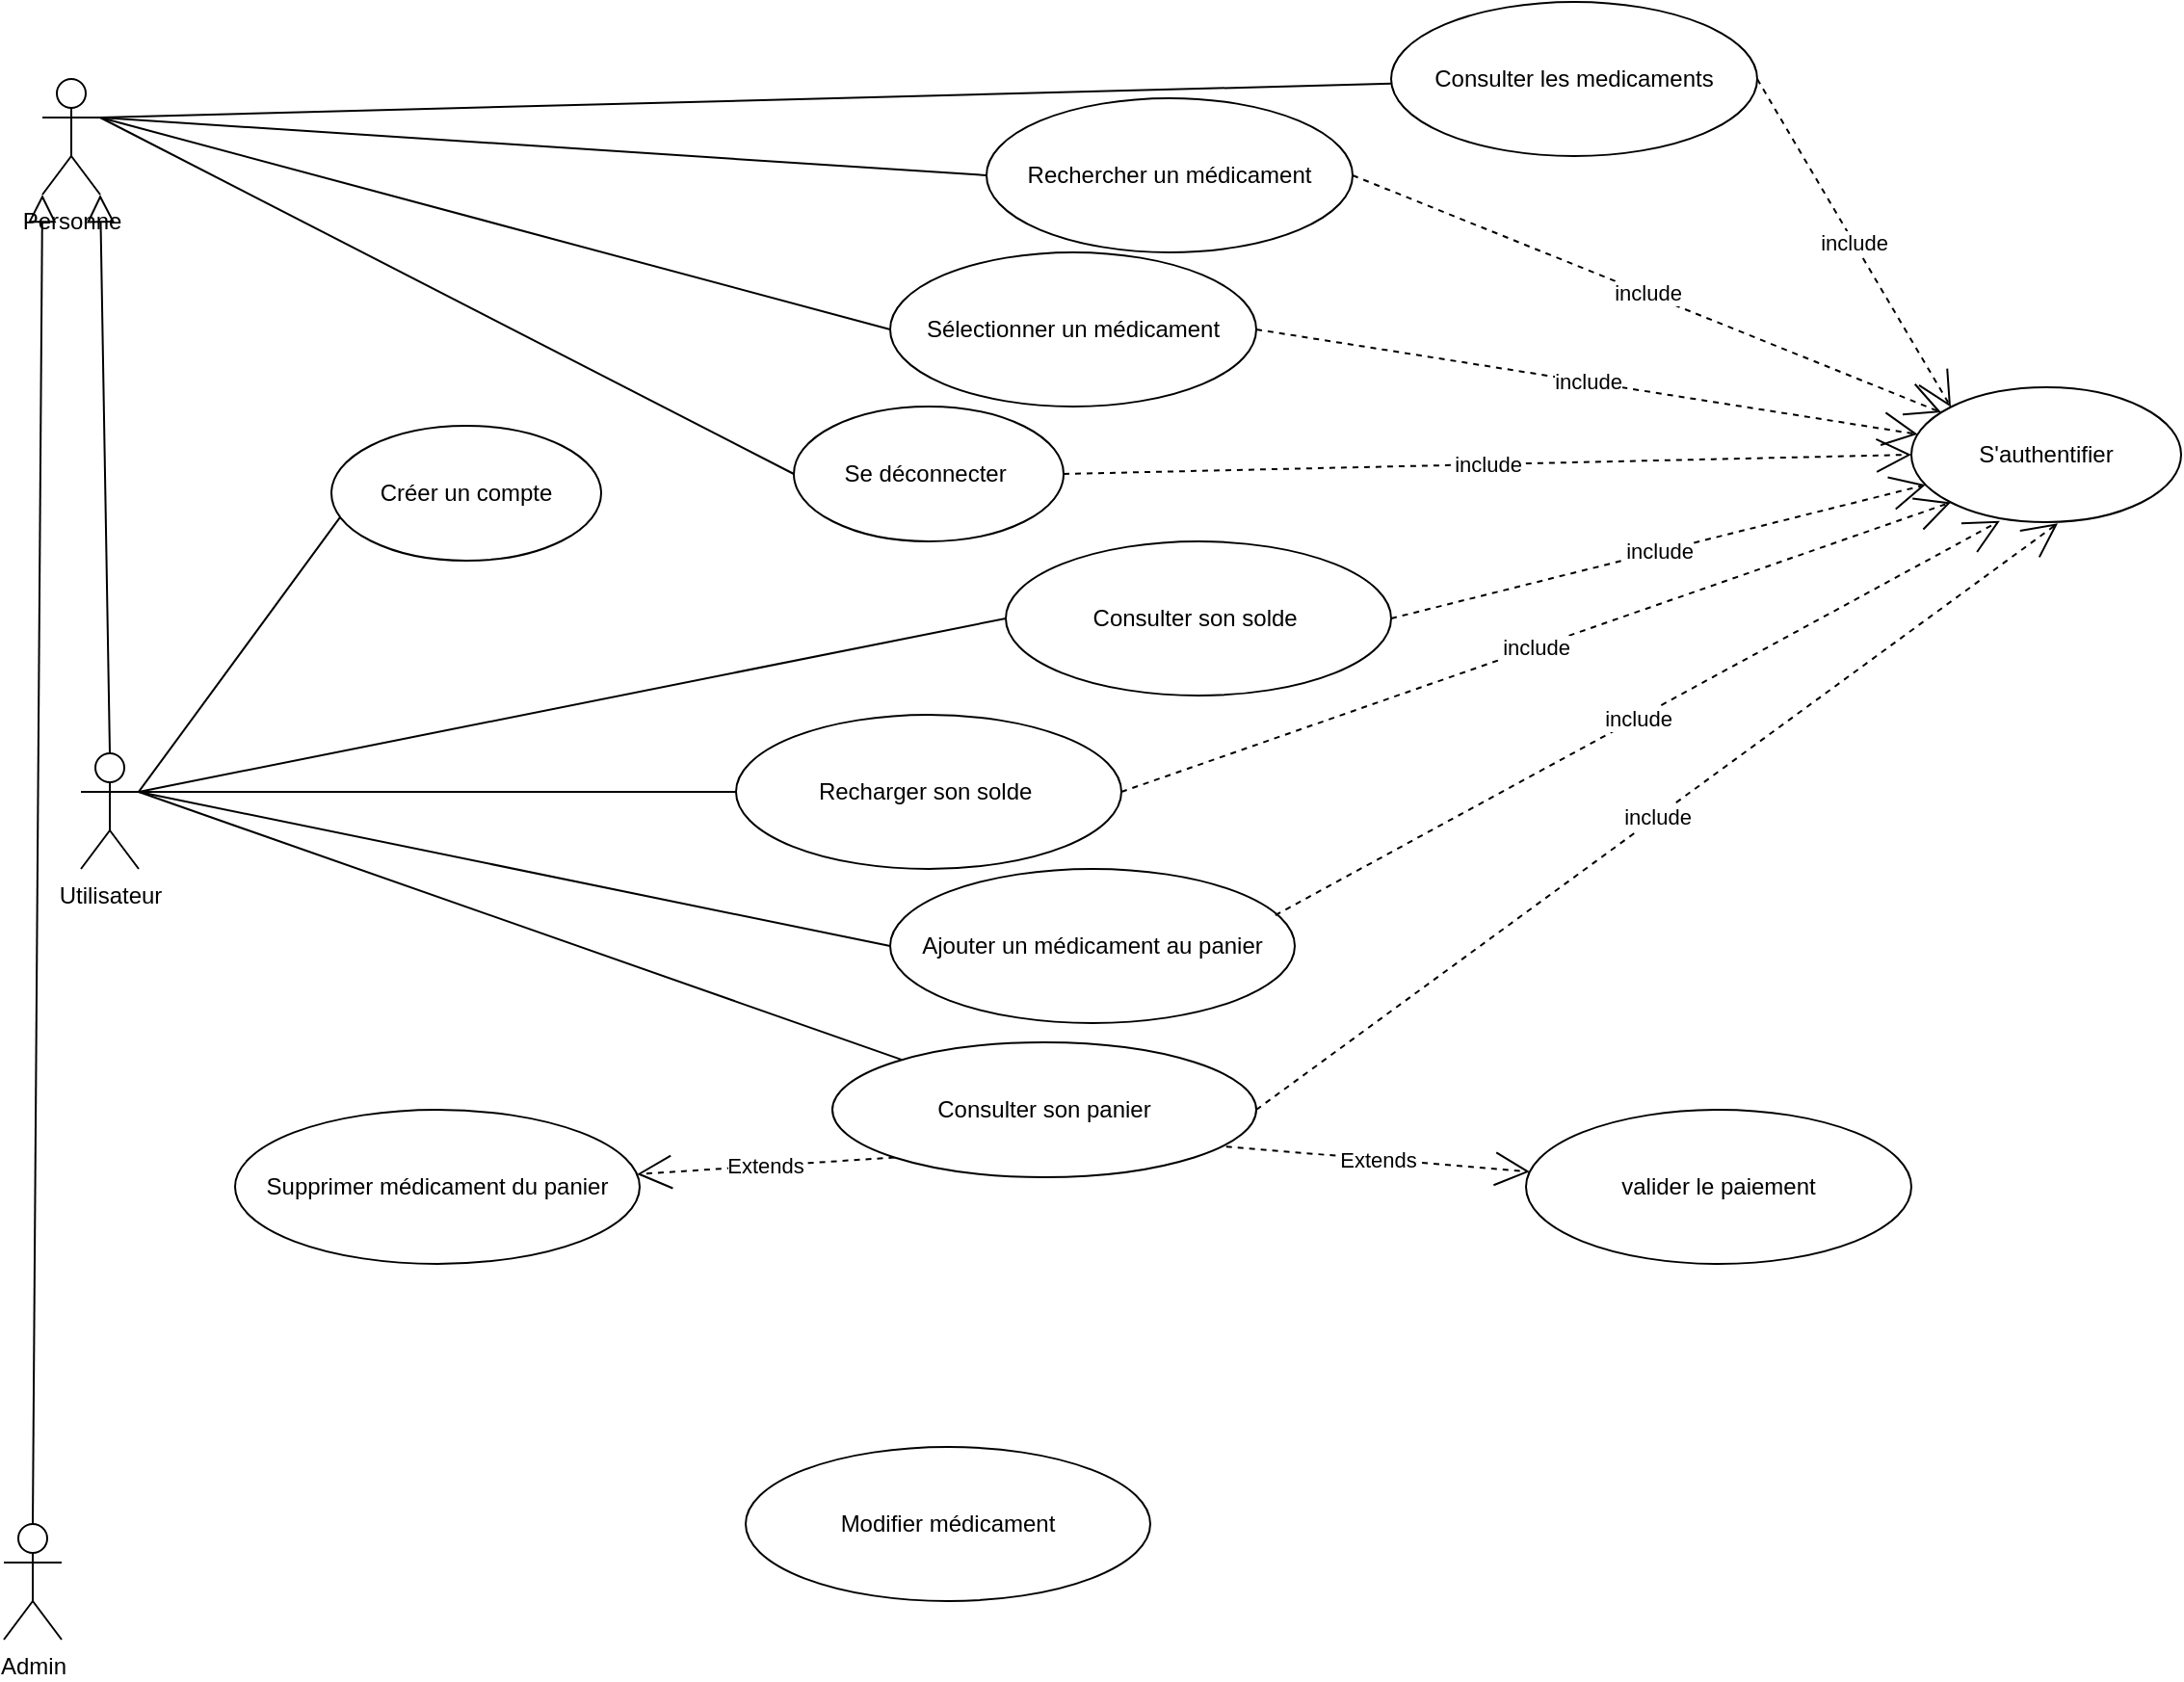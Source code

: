 <mxfile version="20.7.4" type="github">
  <diagram id="uB-ajJ8kwNB5hq3RmFBL" name="Page-1">
    <mxGraphModel dx="1366" dy="673" grid="1" gridSize="10" guides="1" tooltips="1" connect="1" arrows="1" fold="1" page="1" pageScale="1" pageWidth="827" pageHeight="1169" math="0" shadow="0">
      <root>
        <mxCell id="0" />
        <mxCell id="1" parent="0" />
        <mxCell id="0BrNyvwArR-tmmYnp_Iz-15" style="rounded=0;orthogonalLoop=1;jettySize=auto;html=1;exitX=1;exitY=0.333;exitDx=0;exitDy=0;exitPerimeter=0;entryX=0;entryY=0.5;entryDx=0;entryDy=0;endArrow=none;endFill=0;" edge="1" parent="1" source="0BrNyvwArR-tmmYnp_Iz-1" target="0BrNyvwArR-tmmYnp_Iz-13">
          <mxGeometry relative="1" as="geometry" />
        </mxCell>
        <mxCell id="0BrNyvwArR-tmmYnp_Iz-16" style="rounded=0;orthogonalLoop=1;jettySize=auto;html=1;exitX=1;exitY=0.333;exitDx=0;exitDy=0;exitPerimeter=0;entryX=0;entryY=0.5;entryDx=0;entryDy=0;endArrow=none;endFill=0;" edge="1" parent="1" source="0BrNyvwArR-tmmYnp_Iz-1" target="0BrNyvwArR-tmmYnp_Iz-14">
          <mxGeometry relative="1" as="geometry" />
        </mxCell>
        <mxCell id="0BrNyvwArR-tmmYnp_Iz-18" style="edgeStyle=none;rounded=0;orthogonalLoop=1;jettySize=auto;html=1;exitX=1;exitY=0.333;exitDx=0;exitDy=0;exitPerimeter=0;endArrow=none;endFill=0;" edge="1" parent="1" source="0BrNyvwArR-tmmYnp_Iz-1" target="0BrNyvwArR-tmmYnp_Iz-17">
          <mxGeometry relative="1" as="geometry" />
        </mxCell>
        <mxCell id="0BrNyvwArR-tmmYnp_Iz-1" value="Personne" style="shape=umlActor;verticalLabelPosition=bottom;verticalAlign=top;html=1;outlineConnect=0;" vertex="1" parent="1">
          <mxGeometry x="140" y="50" width="30" height="60" as="geometry" />
        </mxCell>
        <mxCell id="0BrNyvwArR-tmmYnp_Iz-28" style="edgeStyle=none;rounded=0;orthogonalLoop=1;jettySize=auto;html=1;exitX=1;exitY=0.333;exitDx=0;exitDy=0;exitPerimeter=0;entryX=0;entryY=0.5;entryDx=0;entryDy=0;endArrow=none;endFill=0;" edge="1" parent="1" source="0BrNyvwArR-tmmYnp_Iz-2" target="0BrNyvwArR-tmmYnp_Iz-21">
          <mxGeometry relative="1" as="geometry" />
        </mxCell>
        <mxCell id="0BrNyvwArR-tmmYnp_Iz-29" style="edgeStyle=none;rounded=0;orthogonalLoop=1;jettySize=auto;html=1;exitX=1;exitY=0.333;exitDx=0;exitDy=0;exitPerimeter=0;endArrow=none;endFill=0;" edge="1" parent="1" source="0BrNyvwArR-tmmYnp_Iz-2" target="0BrNyvwArR-tmmYnp_Iz-22">
          <mxGeometry relative="1" as="geometry" />
        </mxCell>
        <mxCell id="0BrNyvwArR-tmmYnp_Iz-30" style="edgeStyle=none;rounded=0;orthogonalLoop=1;jettySize=auto;html=1;exitX=1;exitY=0.333;exitDx=0;exitDy=0;exitPerimeter=0;entryX=0;entryY=0.5;entryDx=0;entryDy=0;endArrow=none;endFill=0;" edge="1" parent="1" source="0BrNyvwArR-tmmYnp_Iz-2" target="0BrNyvwArR-tmmYnp_Iz-19">
          <mxGeometry relative="1" as="geometry" />
        </mxCell>
        <mxCell id="0BrNyvwArR-tmmYnp_Iz-40" style="edgeStyle=none;rounded=0;orthogonalLoop=1;jettySize=auto;html=1;exitX=1;exitY=0.333;exitDx=0;exitDy=0;exitPerimeter=0;entryX=0.035;entryY=0.671;entryDx=0;entryDy=0;entryPerimeter=0;endArrow=none;endFill=0;" edge="1" parent="1" source="0BrNyvwArR-tmmYnp_Iz-2" target="0BrNyvwArR-tmmYnp_Iz-39">
          <mxGeometry relative="1" as="geometry" />
        </mxCell>
        <mxCell id="0BrNyvwArR-tmmYnp_Iz-46" style="edgeStyle=none;rounded=0;orthogonalLoop=1;jettySize=auto;html=1;endArrow=none;endFill=0;" edge="1" parent="1" target="0BrNyvwArR-tmmYnp_Iz-41">
          <mxGeometry relative="1" as="geometry">
            <mxPoint x="190" y="420" as="sourcePoint" />
          </mxGeometry>
        </mxCell>
        <mxCell id="0BrNyvwArR-tmmYnp_Iz-2" value="Utilisateur" style="shape=umlActor;verticalLabelPosition=bottom;verticalAlign=top;html=1;outlineConnect=0;" vertex="1" parent="1">
          <mxGeometry x="160" y="400" width="30" height="60" as="geometry" />
        </mxCell>
        <mxCell id="0BrNyvwArR-tmmYnp_Iz-3" value="Admin" style="shape=umlActor;verticalLabelPosition=bottom;verticalAlign=top;html=1;outlineConnect=0;" vertex="1" parent="1">
          <mxGeometry x="120" y="800" width="30" height="60" as="geometry" />
        </mxCell>
        <mxCell id="0BrNyvwArR-tmmYnp_Iz-7" value="" style="endArrow=block;endFill=0;endSize=12;html=1;rounded=0;exitX=0.5;exitY=0;exitDx=0;exitDy=0;exitPerimeter=0;entryX=0;entryY=1;entryDx=0;entryDy=0;entryPerimeter=0;" edge="1" parent="1" source="0BrNyvwArR-tmmYnp_Iz-3" target="0BrNyvwArR-tmmYnp_Iz-1">
          <mxGeometry width="160" relative="1" as="geometry">
            <mxPoint x="330" y="390" as="sourcePoint" />
            <mxPoint x="140" y="190" as="targetPoint" />
          </mxGeometry>
        </mxCell>
        <mxCell id="0BrNyvwArR-tmmYnp_Iz-10" value="" style="endArrow=block;endFill=0;endSize=12;html=1;rounded=0;exitX=0.5;exitY=0;exitDx=0;exitDy=0;exitPerimeter=0;entryX=1;entryY=1;entryDx=0;entryDy=0;entryPerimeter=0;" edge="1" parent="1" source="0BrNyvwArR-tmmYnp_Iz-2" target="0BrNyvwArR-tmmYnp_Iz-1">
          <mxGeometry width="160" relative="1" as="geometry">
            <mxPoint x="250" y="500" as="sourcePoint" />
            <mxPoint x="165" y="190" as="targetPoint" />
          </mxGeometry>
        </mxCell>
        <mxCell id="0BrNyvwArR-tmmYnp_Iz-11" value="S&#39;authentifier" style="ellipse;whiteSpace=wrap;html=1;" vertex="1" parent="1">
          <mxGeometry x="1110" y="210" width="140" height="70" as="geometry" />
        </mxCell>
        <mxCell id="0BrNyvwArR-tmmYnp_Iz-13" value="Rechercher un médicament" style="ellipse;whiteSpace=wrap;html=1;" vertex="1" parent="1">
          <mxGeometry x="630" y="60" width="190" height="80" as="geometry" />
        </mxCell>
        <mxCell id="0BrNyvwArR-tmmYnp_Iz-14" value="Sélectionner un médicament" style="ellipse;whiteSpace=wrap;html=1;" vertex="1" parent="1">
          <mxGeometry x="580" y="140" width="190" height="80" as="geometry" />
        </mxCell>
        <mxCell id="0BrNyvwArR-tmmYnp_Iz-17" value="Consulter les medicaments" style="ellipse;whiteSpace=wrap;html=1;" vertex="1" parent="1">
          <mxGeometry x="840" y="10" width="190" height="80" as="geometry" />
        </mxCell>
        <mxCell id="0BrNyvwArR-tmmYnp_Iz-19" value="Ajouter un médicament au panier" style="ellipse;whiteSpace=wrap;html=1;" vertex="1" parent="1">
          <mxGeometry x="580" y="460" width="210" height="80" as="geometry" />
        </mxCell>
        <mxCell id="0BrNyvwArR-tmmYnp_Iz-20" value="Supprimer médicament du panier" style="ellipse;whiteSpace=wrap;html=1;" vertex="1" parent="1">
          <mxGeometry x="240" y="585" width="210" height="80" as="geometry" />
        </mxCell>
        <mxCell id="0BrNyvwArR-tmmYnp_Iz-21" value="Consulter son solde&amp;nbsp;" style="ellipse;whiteSpace=wrap;html=1;" vertex="1" parent="1">
          <mxGeometry x="640" y="290" width="200" height="80" as="geometry" />
        </mxCell>
        <mxCell id="0BrNyvwArR-tmmYnp_Iz-22" value="Recharger son solde&amp;nbsp;" style="ellipse;whiteSpace=wrap;html=1;" vertex="1" parent="1">
          <mxGeometry x="500" y="380" width="200" height="80" as="geometry" />
        </mxCell>
        <mxCell id="0BrNyvwArR-tmmYnp_Iz-23" value="valider le paiement" style="ellipse;whiteSpace=wrap;html=1;" vertex="1" parent="1">
          <mxGeometry x="910" y="585" width="200" height="80" as="geometry" />
        </mxCell>
        <mxCell id="0BrNyvwArR-tmmYnp_Iz-25" value="Extends" style="endArrow=open;endSize=16;endFill=0;html=1;rounded=0;exitX=0;exitY=1;exitDx=0;exitDy=0;dashed=1;" edge="1" parent="1" source="0BrNyvwArR-tmmYnp_Iz-41" target="0BrNyvwArR-tmmYnp_Iz-20">
          <mxGeometry width="160" relative="1" as="geometry">
            <mxPoint x="470" y="570" as="sourcePoint" />
            <mxPoint x="630" y="570" as="targetPoint" />
          </mxGeometry>
        </mxCell>
        <mxCell id="0BrNyvwArR-tmmYnp_Iz-26" value="Extends" style="endArrow=open;endSize=16;endFill=0;html=1;rounded=0;exitX=0.929;exitY=0.773;exitDx=0;exitDy=0;dashed=1;exitPerimeter=0;" edge="1" parent="1" source="0BrNyvwArR-tmmYnp_Iz-41" target="0BrNyvwArR-tmmYnp_Iz-23">
          <mxGeometry width="160" relative="1" as="geometry">
            <mxPoint x="550.858" y="582.824" as="sourcePoint" />
            <mxPoint x="493.035" y="661.452" as="targetPoint" />
          </mxGeometry>
        </mxCell>
        <mxCell id="0BrNyvwArR-tmmYnp_Iz-31" value="include" style="endArrow=open;endSize=16;endFill=0;html=1;rounded=0;dashed=1;exitX=1;exitY=0.5;exitDx=0;exitDy=0;entryX=0;entryY=0;entryDx=0;entryDy=0;" edge="1" parent="1" source="0BrNyvwArR-tmmYnp_Iz-17" target="0BrNyvwArR-tmmYnp_Iz-11">
          <mxGeometry width="160" relative="1" as="geometry">
            <mxPoint x="770" y="100" as="sourcePoint" />
            <mxPoint x="930" y="100" as="targetPoint" />
          </mxGeometry>
        </mxCell>
        <mxCell id="0BrNyvwArR-tmmYnp_Iz-33" value="include" style="endArrow=open;endSize=16;endFill=0;html=1;rounded=0;dashed=1;exitX=1;exitY=0.5;exitDx=0;exitDy=0;" edge="1" parent="1" source="0BrNyvwArR-tmmYnp_Iz-13" target="0BrNyvwArR-tmmYnp_Iz-11">
          <mxGeometry width="160" relative="1" as="geometry">
            <mxPoint x="700" y="119.75" as="sourcePoint" />
            <mxPoint x="1020.503" y="270.001" as="targetPoint" />
          </mxGeometry>
        </mxCell>
        <mxCell id="0BrNyvwArR-tmmYnp_Iz-34" value="include" style="endArrow=open;endSize=16;endFill=0;html=1;rounded=0;dashed=1;exitX=1;exitY=0.5;exitDx=0;exitDy=0;" edge="1" parent="1" source="0BrNyvwArR-tmmYnp_Iz-14" target="0BrNyvwArR-tmmYnp_Iz-11">
          <mxGeometry width="160" relative="1" as="geometry">
            <mxPoint x="710" y="160" as="sourcePoint" />
            <mxPoint x="1016.393" y="230.387" as="targetPoint" />
          </mxGeometry>
        </mxCell>
        <mxCell id="0BrNyvwArR-tmmYnp_Iz-35" value="include" style="endArrow=open;endSize=16;endFill=0;html=1;rounded=0;dashed=1;exitX=1;exitY=0.5;exitDx=0;exitDy=0;" edge="1" parent="1" source="0BrNyvwArR-tmmYnp_Iz-21" target="0BrNyvwArR-tmmYnp_Iz-11">
          <mxGeometry width="160" relative="1" as="geometry">
            <mxPoint x="710" y="340" as="sourcePoint" />
            <mxPoint x="1016.393" y="410.387" as="targetPoint" />
          </mxGeometry>
        </mxCell>
        <mxCell id="0BrNyvwArR-tmmYnp_Iz-36" value="include" style="endArrow=open;endSize=16;endFill=0;html=1;rounded=0;dashed=1;exitX=1;exitY=0.5;exitDx=0;exitDy=0;entryX=0;entryY=1;entryDx=0;entryDy=0;" edge="1" parent="1" source="0BrNyvwArR-tmmYnp_Iz-22" target="0BrNyvwArR-tmmYnp_Iz-11">
          <mxGeometry width="160" relative="1" as="geometry">
            <mxPoint x="730" y="180" as="sourcePoint" />
            <mxPoint x="1036.393" y="250.387" as="targetPoint" />
          </mxGeometry>
        </mxCell>
        <mxCell id="0BrNyvwArR-tmmYnp_Iz-37" value="include" style="endArrow=open;endSize=16;endFill=0;html=1;rounded=0;dashed=1;exitX=0.952;exitY=0.3;exitDx=0;exitDy=0;exitPerimeter=0;entryX=0.328;entryY=0.991;entryDx=0;entryDy=0;entryPerimeter=0;" edge="1" parent="1" source="0BrNyvwArR-tmmYnp_Iz-19" target="0BrNyvwArR-tmmYnp_Iz-11">
          <mxGeometry width="160" relative="1" as="geometry">
            <mxPoint x="740" y="190" as="sourcePoint" />
            <mxPoint x="1040" y="270" as="targetPoint" />
          </mxGeometry>
        </mxCell>
        <mxCell id="0BrNyvwArR-tmmYnp_Iz-38" value="Modifier médicament" style="ellipse;whiteSpace=wrap;html=1;" vertex="1" parent="1">
          <mxGeometry x="505" y="760" width="210" height="80" as="geometry" />
        </mxCell>
        <mxCell id="0BrNyvwArR-tmmYnp_Iz-39" value="Créer un compte" style="ellipse;whiteSpace=wrap;html=1;" vertex="1" parent="1">
          <mxGeometry x="290" y="230" width="140" height="70" as="geometry" />
        </mxCell>
        <mxCell id="0BrNyvwArR-tmmYnp_Iz-41" value="Consulter son panier" style="ellipse;whiteSpace=wrap;html=1;" vertex="1" parent="1">
          <mxGeometry x="550" y="550" width="220" height="70" as="geometry" />
        </mxCell>
        <mxCell id="0BrNyvwArR-tmmYnp_Iz-42" value="include" style="endArrow=open;endSize=16;endFill=0;html=1;rounded=0;dashed=1;exitX=1;exitY=0.5;exitDx=0;exitDy=0;entryX=0.543;entryY=1.009;entryDx=0;entryDy=0;entryPerimeter=0;" edge="1" parent="1" source="0BrNyvwArR-tmmYnp_Iz-41" target="0BrNyvwArR-tmmYnp_Iz-11">
          <mxGeometry width="160" relative="1" as="geometry">
            <mxPoint x="719.92" y="539" as="sourcePoint" />
            <mxPoint x="1190" y="290.0" as="targetPoint" />
          </mxGeometry>
        </mxCell>
        <mxCell id="0BrNyvwArR-tmmYnp_Iz-44" style="edgeStyle=none;rounded=0;orthogonalLoop=1;jettySize=auto;html=1;exitX=0;exitY=0.5;exitDx=0;exitDy=0;endArrow=none;endFill=0;" edge="1" parent="1" source="0BrNyvwArR-tmmYnp_Iz-43">
          <mxGeometry relative="1" as="geometry">
            <mxPoint x="170" y="70" as="targetPoint" />
          </mxGeometry>
        </mxCell>
        <mxCell id="0BrNyvwArR-tmmYnp_Iz-43" value="Se déconnecter&amp;nbsp;" style="ellipse;whiteSpace=wrap;html=1;" vertex="1" parent="1">
          <mxGeometry x="530" y="220" width="140" height="70" as="geometry" />
        </mxCell>
        <mxCell id="0BrNyvwArR-tmmYnp_Iz-45" value="include" style="endArrow=open;endSize=16;endFill=0;html=1;rounded=0;dashed=1;exitX=1;exitY=0.5;exitDx=0;exitDy=0;entryX=0;entryY=0.5;entryDx=0;entryDy=0;" edge="1" parent="1" source="0BrNyvwArR-tmmYnp_Iz-43" target="0BrNyvwArR-tmmYnp_Iz-11">
          <mxGeometry width="160" relative="1" as="geometry">
            <mxPoint x="780" y="190" as="sourcePoint" />
            <mxPoint x="1120.0" y="255" as="targetPoint" />
          </mxGeometry>
        </mxCell>
      </root>
    </mxGraphModel>
  </diagram>
</mxfile>
